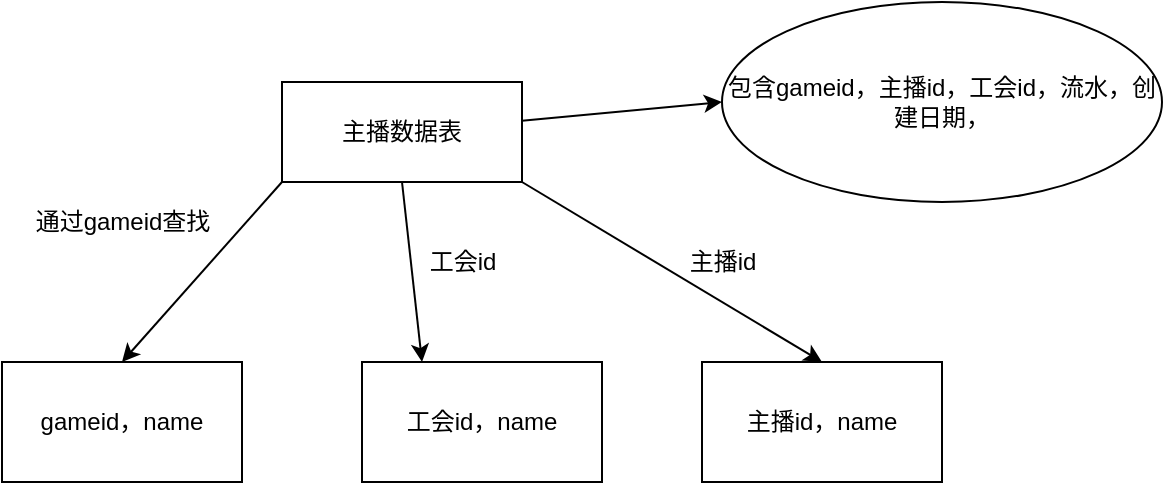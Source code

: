 <mxfile>
    <diagram id="4obepMKoJmjU-Vl3aVz7" name="第 1 页">
        <mxGraphModel dx="938" dy="452" grid="1" gridSize="10" guides="1" tooltips="1" connect="1" arrows="1" fold="1" page="1" pageScale="1" pageWidth="827" pageHeight="1169" math="0" shadow="0">
            <root>
                <mxCell id="0"/>
                <mxCell id="1" parent="0"/>
                <mxCell id="6" value="" style="edgeStyle=none;html=1;entryX=0;entryY=0.5;entryDx=0;entryDy=0;" edge="1" parent="1" source="2" target="7">
                    <mxGeometry relative="1" as="geometry">
                        <mxPoint x="400" y="70" as="targetPoint"/>
                    </mxGeometry>
                </mxCell>
                <mxCell id="11" style="edgeStyle=none;html=1;exitX=0;exitY=1;exitDx=0;exitDy=0;entryX=0.5;entryY=0;entryDx=0;entryDy=0;" edge="1" parent="1" source="2" target="8">
                    <mxGeometry relative="1" as="geometry"/>
                </mxCell>
                <mxCell id="13" style="edgeStyle=none;html=1;exitX=0.5;exitY=1;exitDx=0;exitDy=0;entryX=0.25;entryY=0;entryDx=0;entryDy=0;" edge="1" parent="1" source="2" target="9">
                    <mxGeometry relative="1" as="geometry"/>
                </mxCell>
                <mxCell id="14" style="edgeStyle=none;html=1;exitX=1;exitY=1;exitDx=0;exitDy=0;entryX=0.5;entryY=0;entryDx=0;entryDy=0;" edge="1" parent="1" source="2" target="10">
                    <mxGeometry relative="1" as="geometry"/>
                </mxCell>
                <mxCell id="2" value="主播数据表" style="rounded=0;whiteSpace=wrap;html=1;" vertex="1" parent="1">
                    <mxGeometry x="180" y="40" width="120" height="50" as="geometry"/>
                </mxCell>
                <mxCell id="7" value="包含gameid，主播id，工会id，流水，创建日期，" style="ellipse;whiteSpace=wrap;html=1;" vertex="1" parent="1">
                    <mxGeometry x="400" width="220" height="100" as="geometry"/>
                </mxCell>
                <mxCell id="8" value="gameid，name" style="whiteSpace=wrap;html=1;" vertex="1" parent="1">
                    <mxGeometry x="40" y="180" width="120" height="60" as="geometry"/>
                </mxCell>
                <mxCell id="9" value="工会id，name&lt;br&gt;" style="whiteSpace=wrap;html=1;" vertex="1" parent="1">
                    <mxGeometry x="220" y="180" width="120" height="60" as="geometry"/>
                </mxCell>
                <mxCell id="10" value="主播id，name" style="whiteSpace=wrap;html=1;" vertex="1" parent="1">
                    <mxGeometry x="390" y="180" width="120" height="60" as="geometry"/>
                </mxCell>
                <mxCell id="12" value="通过gameid查找" style="text;html=1;align=center;verticalAlign=middle;resizable=0;points=[];autosize=1;strokeColor=none;fillColor=none;" vertex="1" parent="1">
                    <mxGeometry x="50" y="100" width="100" height="20" as="geometry"/>
                </mxCell>
                <mxCell id="15" value="工会id" style="text;html=1;align=center;verticalAlign=middle;resizable=0;points=[];autosize=1;strokeColor=none;fillColor=none;" vertex="1" parent="1">
                    <mxGeometry x="245" y="120" width="50" height="20" as="geometry"/>
                </mxCell>
                <mxCell id="16" value="主播id&lt;br&gt;" style="text;html=1;align=center;verticalAlign=middle;resizable=0;points=[];autosize=1;strokeColor=none;fillColor=none;" vertex="1" parent="1">
                    <mxGeometry x="375" y="120" width="50" height="20" as="geometry"/>
                </mxCell>
            </root>
        </mxGraphModel>
    </diagram>
</mxfile>